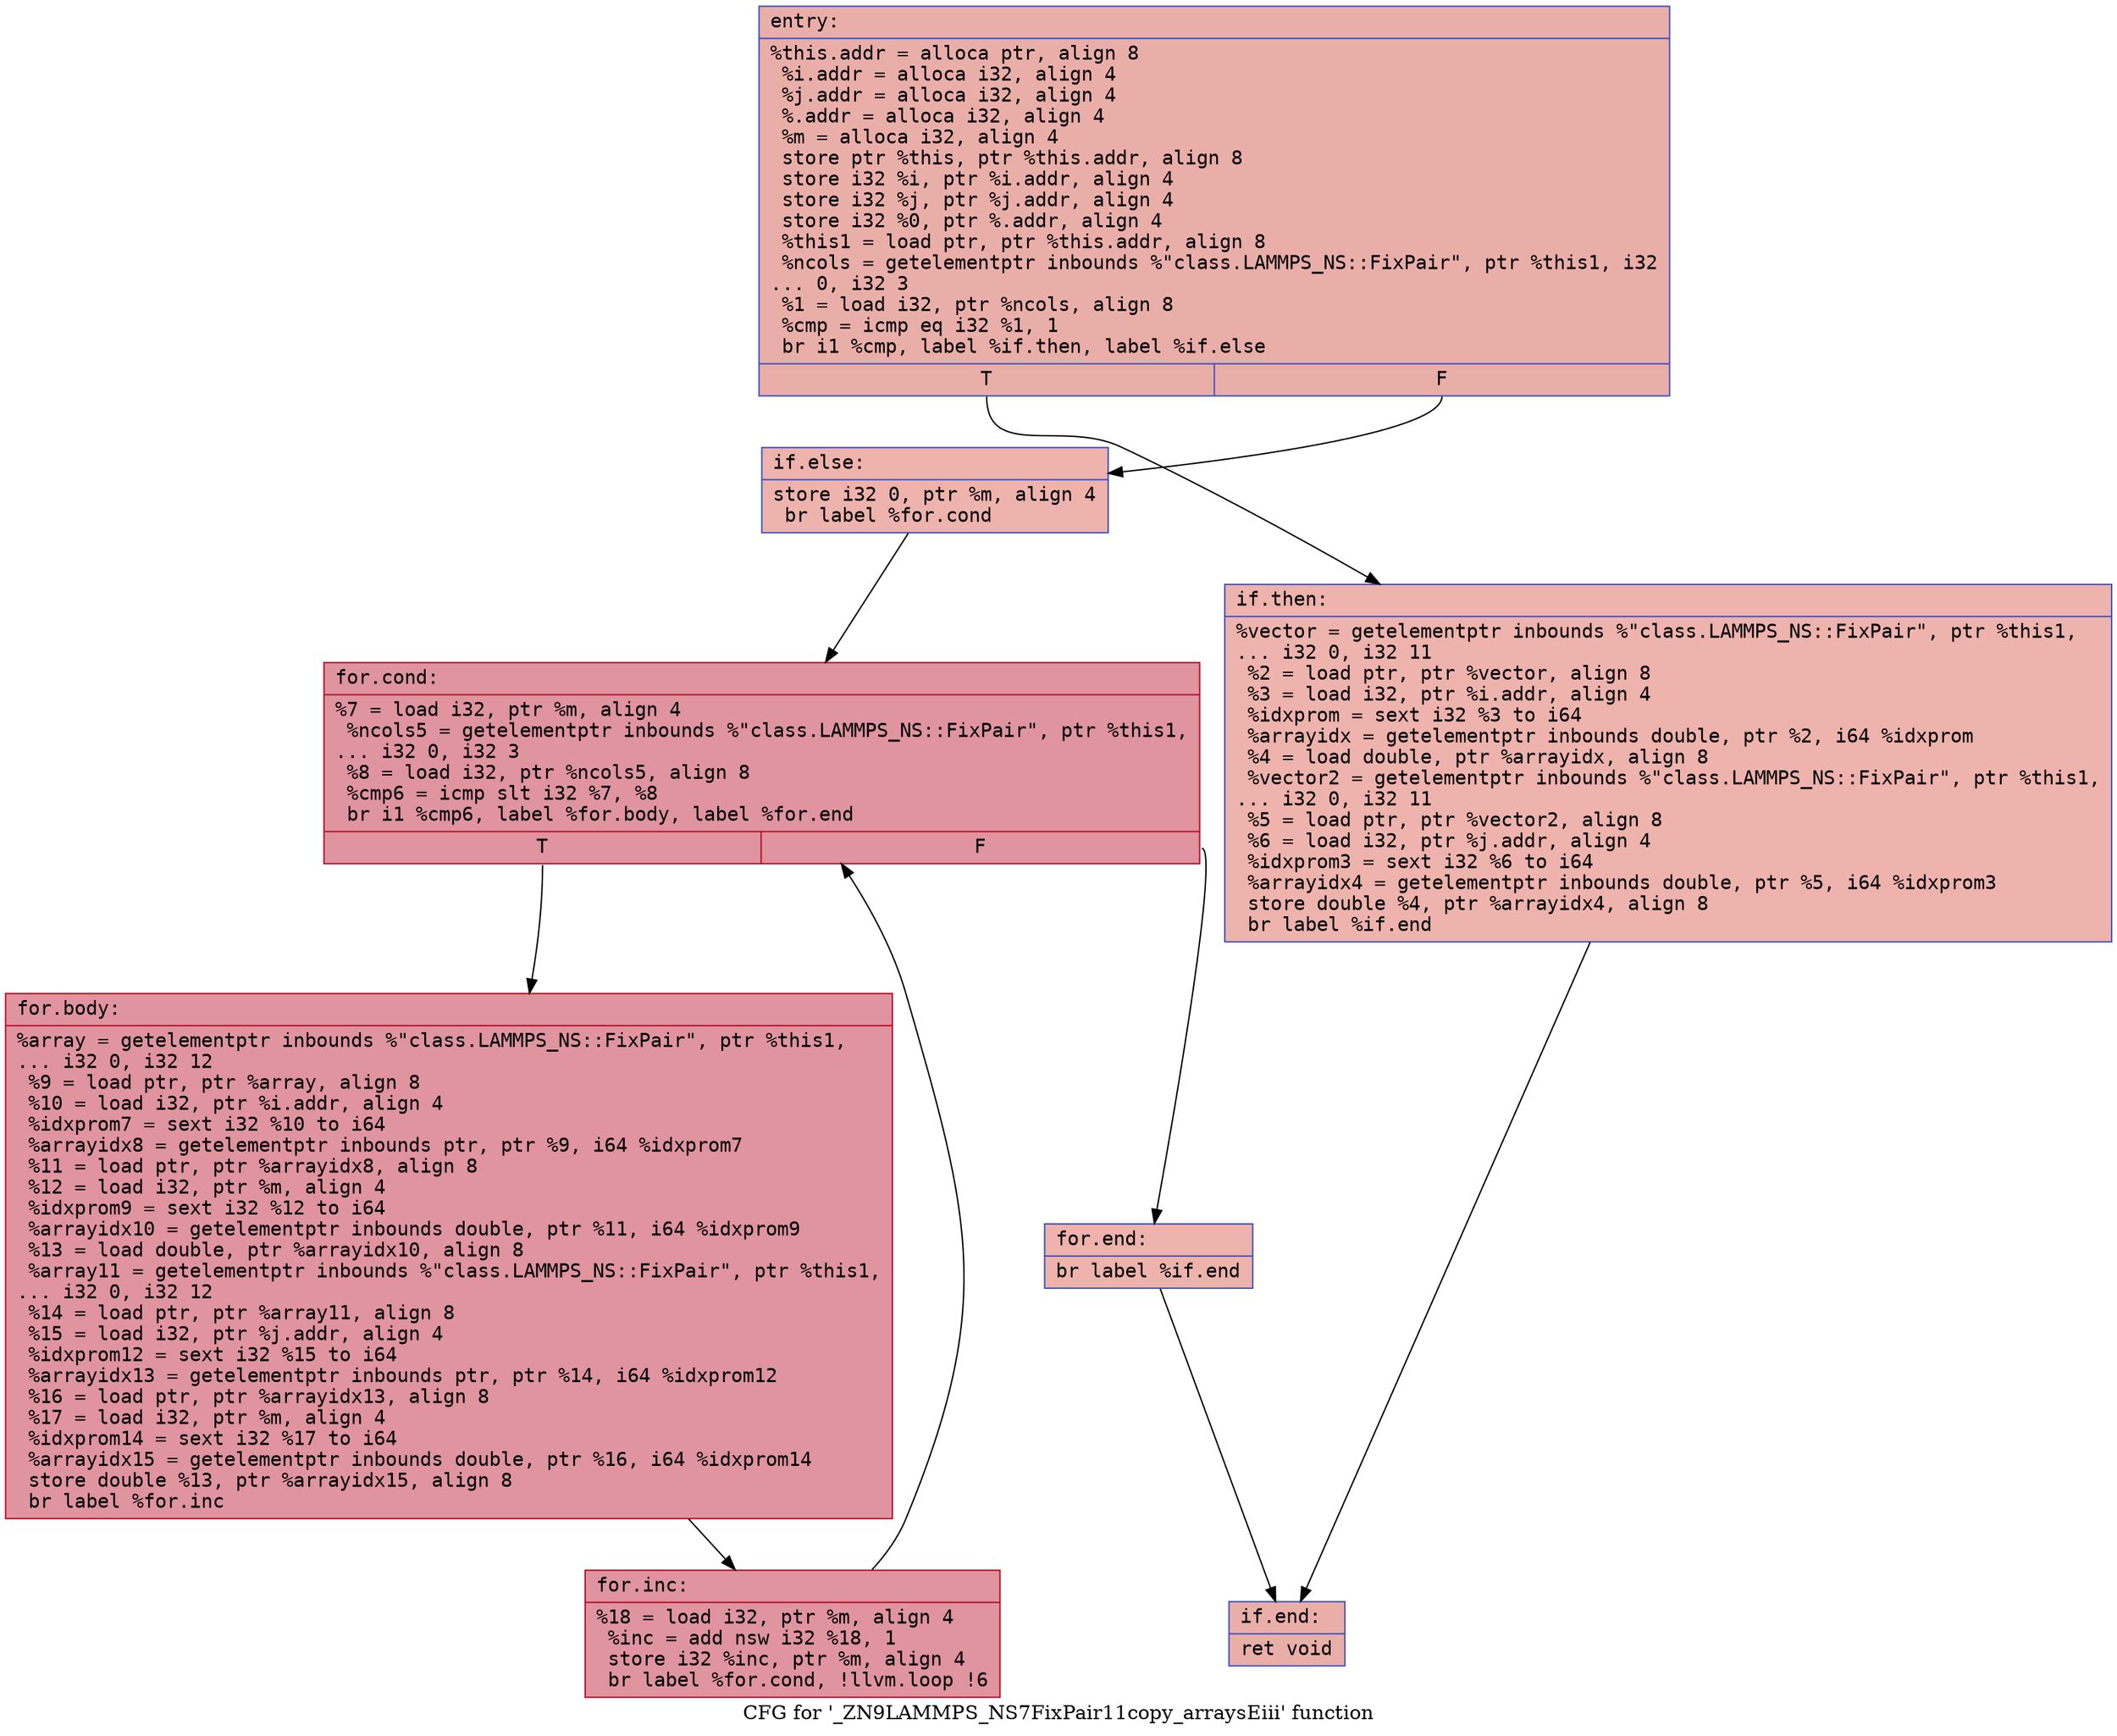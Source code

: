 digraph "CFG for '_ZN9LAMMPS_NS7FixPair11copy_arraysEiii' function" {
	label="CFG for '_ZN9LAMMPS_NS7FixPair11copy_arraysEiii' function";

	Node0x5629e4cded40 [shape=record,color="#3d50c3ff", style=filled, fillcolor="#d0473d70" fontname="Courier",label="{entry:\l|  %this.addr = alloca ptr, align 8\l  %i.addr = alloca i32, align 4\l  %j.addr = alloca i32, align 4\l  %.addr = alloca i32, align 4\l  %m = alloca i32, align 4\l  store ptr %this, ptr %this.addr, align 8\l  store i32 %i, ptr %i.addr, align 4\l  store i32 %j, ptr %j.addr, align 4\l  store i32 %0, ptr %.addr, align 4\l  %this1 = load ptr, ptr %this.addr, align 8\l  %ncols = getelementptr inbounds %\"class.LAMMPS_NS::FixPair\", ptr %this1, i32\l... 0, i32 3\l  %1 = load i32, ptr %ncols, align 8\l  %cmp = icmp eq i32 %1, 1\l  br i1 %cmp, label %if.then, label %if.else\l|{<s0>T|<s1>F}}"];
	Node0x5629e4cded40:s0 -> Node0x5629e4cdf540[tooltip="entry -> if.then\nProbability 50.00%" ];
	Node0x5629e4cded40:s1 -> Node0x5629e4cdec20[tooltip="entry -> if.else\nProbability 50.00%" ];
	Node0x5629e4cdf540 [shape=record,color="#3d50c3ff", style=filled, fillcolor="#d6524470" fontname="Courier",label="{if.then:\l|  %vector = getelementptr inbounds %\"class.LAMMPS_NS::FixPair\", ptr %this1,\l... i32 0, i32 11\l  %2 = load ptr, ptr %vector, align 8\l  %3 = load i32, ptr %i.addr, align 4\l  %idxprom = sext i32 %3 to i64\l  %arrayidx = getelementptr inbounds double, ptr %2, i64 %idxprom\l  %4 = load double, ptr %arrayidx, align 8\l  %vector2 = getelementptr inbounds %\"class.LAMMPS_NS::FixPair\", ptr %this1,\l... i32 0, i32 11\l  %5 = load ptr, ptr %vector2, align 8\l  %6 = load i32, ptr %j.addr, align 4\l  %idxprom3 = sext i32 %6 to i64\l  %arrayidx4 = getelementptr inbounds double, ptr %5, i64 %idxprom3\l  store double %4, ptr %arrayidx4, align 8\l  br label %if.end\l}"];
	Node0x5629e4cdf540 -> Node0x5629e4cdff20[tooltip="if.then -> if.end\nProbability 100.00%" ];
	Node0x5629e4cdec20 [shape=record,color="#3d50c3ff", style=filled, fillcolor="#d6524470" fontname="Courier",label="{if.else:\l|  store i32 0, ptr %m, align 4\l  br label %for.cond\l}"];
	Node0x5629e4cdec20 -> Node0x5629e4ce00a0[tooltip="if.else -> for.cond\nProbability 100.00%" ];
	Node0x5629e4ce00a0 [shape=record,color="#b70d28ff", style=filled, fillcolor="#b70d2870" fontname="Courier",label="{for.cond:\l|  %7 = load i32, ptr %m, align 4\l  %ncols5 = getelementptr inbounds %\"class.LAMMPS_NS::FixPair\", ptr %this1,\l... i32 0, i32 3\l  %8 = load i32, ptr %ncols5, align 8\l  %cmp6 = icmp slt i32 %7, %8\l  br i1 %cmp6, label %for.body, label %for.end\l|{<s0>T|<s1>F}}"];
	Node0x5629e4ce00a0:s0 -> Node0x5629e4ce0420[tooltip="for.cond -> for.body\nProbability 96.88%" ];
	Node0x5629e4ce00a0:s1 -> Node0x5629e4cdf5b0[tooltip="for.cond -> for.end\nProbability 3.12%" ];
	Node0x5629e4ce0420 [shape=record,color="#b70d28ff", style=filled, fillcolor="#b70d2870" fontname="Courier",label="{for.body:\l|  %array = getelementptr inbounds %\"class.LAMMPS_NS::FixPair\", ptr %this1,\l... i32 0, i32 12\l  %9 = load ptr, ptr %array, align 8\l  %10 = load i32, ptr %i.addr, align 4\l  %idxprom7 = sext i32 %10 to i64\l  %arrayidx8 = getelementptr inbounds ptr, ptr %9, i64 %idxprom7\l  %11 = load ptr, ptr %arrayidx8, align 8\l  %12 = load i32, ptr %m, align 4\l  %idxprom9 = sext i32 %12 to i64\l  %arrayidx10 = getelementptr inbounds double, ptr %11, i64 %idxprom9\l  %13 = load double, ptr %arrayidx10, align 8\l  %array11 = getelementptr inbounds %\"class.LAMMPS_NS::FixPair\", ptr %this1,\l... i32 0, i32 12\l  %14 = load ptr, ptr %array11, align 8\l  %15 = load i32, ptr %j.addr, align 4\l  %idxprom12 = sext i32 %15 to i64\l  %arrayidx13 = getelementptr inbounds ptr, ptr %14, i64 %idxprom12\l  %16 = load ptr, ptr %arrayidx13, align 8\l  %17 = load i32, ptr %m, align 4\l  %idxprom14 = sext i32 %17 to i64\l  %arrayidx15 = getelementptr inbounds double, ptr %16, i64 %idxprom14\l  store double %13, ptr %arrayidx15, align 8\l  br label %for.inc\l}"];
	Node0x5629e4ce0420 -> Node0x5629e4ce13e0[tooltip="for.body -> for.inc\nProbability 100.00%" ];
	Node0x5629e4ce13e0 [shape=record,color="#b70d28ff", style=filled, fillcolor="#b70d2870" fontname="Courier",label="{for.inc:\l|  %18 = load i32, ptr %m, align 4\l  %inc = add nsw i32 %18, 1\l  store i32 %inc, ptr %m, align 4\l  br label %for.cond, !llvm.loop !6\l}"];
	Node0x5629e4ce13e0 -> Node0x5629e4ce00a0[tooltip="for.inc -> for.cond\nProbability 100.00%" ];
	Node0x5629e4cdf5b0 [shape=record,color="#3d50c3ff", style=filled, fillcolor="#d6524470" fontname="Courier",label="{for.end:\l|  br label %if.end\l}"];
	Node0x5629e4cdf5b0 -> Node0x5629e4cdff20[tooltip="for.end -> if.end\nProbability 100.00%" ];
	Node0x5629e4cdff20 [shape=record,color="#3d50c3ff", style=filled, fillcolor="#d0473d70" fontname="Courier",label="{if.end:\l|  ret void\l}"];
}
